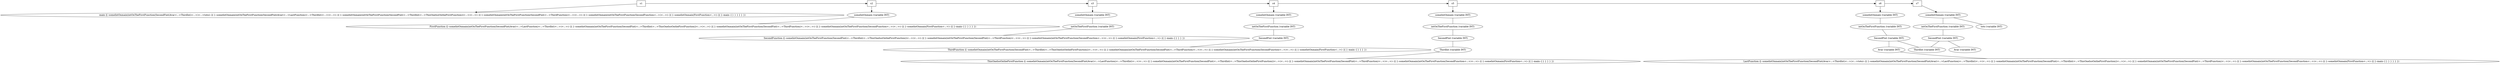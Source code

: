 digraph Env { { rank=same;  e_1 e_2 e_3 e_4 e_5 e_6 e_7 }e_1 [shape="box", label="s1"];
r_42 [label="main ([--someIntOnmain(intOnTheFirstFunction(SecondFint(Avar<-,->ThirdInt)<-,->)<-,->toto)--]{ [--someIntOnmain(intOnTheFirstFunction(SecondFint(Avar(<-,->LastFunction)<-,->ThirdInt)<-,->)<-,->)--]{ [--someIntOnmain(intOnTheFirstFunction(SecondFint(<-,->ThirdInt(<-,->ThisOneIsoOntheFirstFunction))<-,->)<-,->)--]{ [--someIntOnmain(intOnTheFirstFunction(SecondFint(<-,->ThirdFunction)<-,->)<-,->)--]{ [--someIntOnmain(intOnTheFirstFunction(SecondFunction<-,->)<-,->)--]{ [--someIntOnmain(FirstFunction<-,->)--]{ [--main--] } } } } } })"];e_1 -> r_42;
e_2 [shape="box", label="s2"];
r_32 [label="someIntOnmain (variable INT)"];r_31 [label="FirstFunction ([--someIntOnmain(intOnTheFirstFunction(SecondFint(Avar(<-,->LastFunction)<-,->ThirdInt)<-,->)<-,->)--]{ [--someIntOnmain(intOnTheFirstFunction(SecondFint(<-,->ThirdInt(<-,->ThisOneIsoOntheFirstFunction))<-,->)<-,->)--]{ [--someIntOnmain(intOnTheFirstFunction(SecondFint(<-,->ThirdFunction)<-,->)<-,->)--]{ [--someIntOnmain(intOnTheFirstFunction(SecondFunction<-,->)<-,->)--]{ [--someIntOnmain(FirstFunction<-,->)--]{ [--main--] } } } } })"];r_32 -> r_31[dir="none"];
e_2 -> r_32;
e_1 -> e_2;e_3 [shape="box", label="s3"];
r_20 [label="someIntOnmain (variable INT)"];r_19 [label="intOnTheFirstFunction (variable INT)"];r_18 [label="SecondFunction ([--someIntOnmain(intOnTheFirstFunction(SecondFint(<-,->ThirdInt(<-,->ThisOneIsoOntheFirstFunction))<-,->)<-,->)--]{ [--someIntOnmain(intOnTheFirstFunction(SecondFint(<-,->ThirdFunction)<-,->)<-,->)--]{ [--someIntOnmain(intOnTheFirstFunction(SecondFunction<-,->)<-,->)--]{ [--someIntOnmain(FirstFunction<-,->)--]{ [--main--] } } } })"];r_19 -> r_18[dir="none"];
r_20 -> r_19[dir="none"];
e_3 -> r_20;
e_2 -> e_3;e_4 [shape="box", label="s4"];
r_17 [label="someIntOnmain (variable INT)"];r_16 [label="intOnTheFirstFunction (variable INT)"];r_15 [label="SecondFint (variable INT)"];r_14 [label="ThirdFunction ([--someIntOnmain(intOnTheFirstFunction(SecondFint(<-,->ThirdInt(<-,->ThisOneIsoOntheFirstFunction))<-,->)<-,->)--]{ [--someIntOnmain(intOnTheFirstFunction(SecondFint(<-,->ThirdFunction)<-,->)<-,->)--]{ [--someIntOnmain(intOnTheFirstFunction(SecondFunction<-,->)<-,->)--]{ [--someIntOnmain(FirstFunction<-,->)--]{ [--main--] } } } })"];r_15 -> r_14[dir="none"];
r_16 -> r_15[dir="none"];
r_17 -> r_16[dir="none"];
e_4 -> r_17;
e_3 -> e_4;e_5 [shape="box", label="s5"];
r_30 [label="someIntOnmain (variable INT)"];r_29 [label="intOnTheFirstFunction (variable INT)"];r_28 [label="SecondFint (variable INT)"];r_27 [label="ThirdInt (variable INT)"];r_26 [label="ThisOneIsoOntheFirstFunction ([--someIntOnmain(intOnTheFirstFunction(SecondFint(Avar(<-,->LastFunction)<-,->ThirdInt)<-,->)<-,->)--]{ [--someIntOnmain(intOnTheFirstFunction(SecondFint(<-,->ThirdInt(<-,->ThisOneIsoOntheFirstFunction))<-,->)<-,->)--]{ [--someIntOnmain(intOnTheFirstFunction(SecondFint(<-,->ThirdFunction)<-,->)<-,->)--]{ [--someIntOnmain(intOnTheFirstFunction(SecondFunction<-,->)<-,->)--]{ [--someIntOnmain(FirstFunction<-,->)--]{ [--main--] } } } } })"];r_27 -> r_26[dir="none"];
r_28 -> r_27[dir="none"];
r_29 -> r_28[dir="none"];
r_30 -> r_29[dir="none"];
e_5 -> r_30;
e_4 -> e_5;e_6 [shape="box", label="s6"];
r_40 [label="someIntOnmain (variable INT)"];r_39 [label="intOnTheFirstFunction (variable INT)"];r_38 [label="SecondFint (variable INT)"];r_37 [label="Avar (variable INT)"];r_36 [label="LastFunction ([--someIntOnmain(intOnTheFirstFunction(SecondFint(Avar<-,->ThirdInt)<-,->)<-,->toto)--]{ [--someIntOnmain(intOnTheFirstFunction(SecondFint(Avar(<-,->LastFunction)<-,->ThirdInt)<-,->)<-,->)--]{ [--someIntOnmain(intOnTheFirstFunction(SecondFint(<-,->ThirdInt(<-,->ThisOneIsoOntheFirstFunction))<-,->)<-,->)--]{ [--someIntOnmain(intOnTheFirstFunction(SecondFint(<-,->ThirdFunction)<-,->)<-,->)--]{ [--someIntOnmain(intOnTheFirstFunction(SecondFunction<-,->)<-,->)--]{ [--someIntOnmain(FirstFunction<-,->)--]{ [--main--] } } } } } })"];r_37 -> r_36[dir="none"];
r_38 -> r_37[dir="none"];
r_10 [label="ThirdInt (variable INT)"];r_38 -> r_10[dir="none"];
r_39 -> r_38[dir="none"];
r_40 -> r_39[dir="none"];
e_6 -> r_40;
e_5 -> e_6;e_7 [shape="box", label="s7"];
r_35 [label="someIntOnmain (variable INT)"];r_24 [label="intOnTheFirstFunction (variable INT)"];r_23 [label="SecondFint (variable INT)"];r_22 [label="Avar (variable INT)"];r_23 -> r_22[dir="none"];
r_10 [label="ThirdInt (variable INT)"];r_23 -> r_10[dir="none"];
r_24 -> r_23[dir="none"];
r_35 -> r_24[dir="none"];
r_34 [label="toto (variable INT)"];r_35 -> r_34[dir="none"];
e_7 -> r_35;
e_6 -> e_7;}